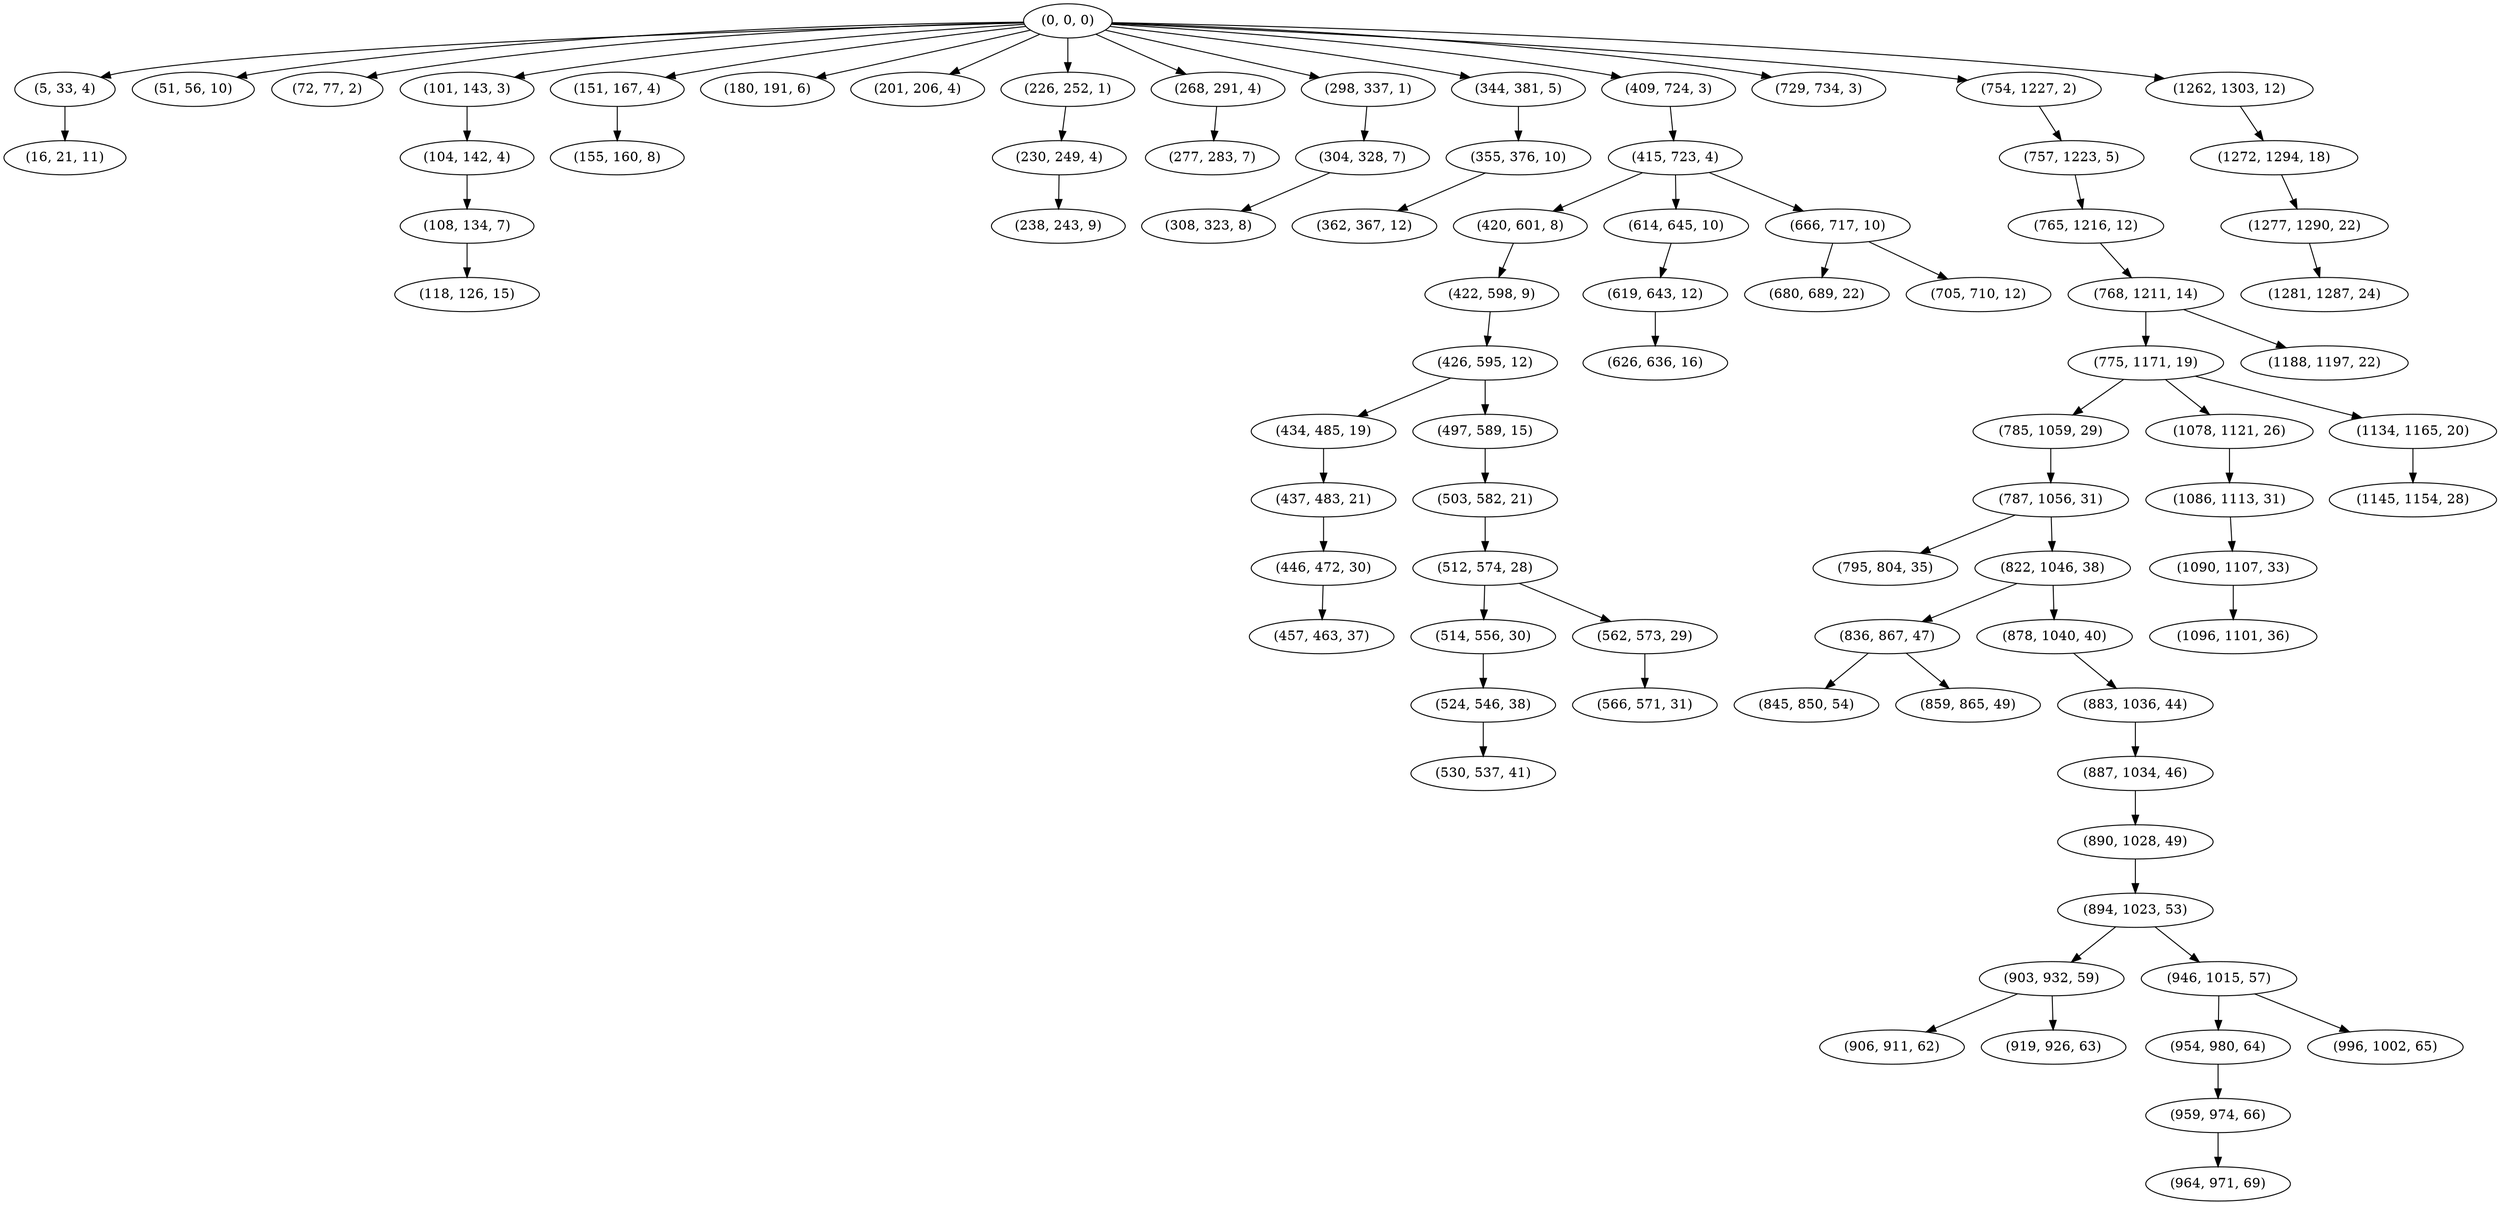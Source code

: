 digraph tree {
    "(0, 0, 0)";
    "(5, 33, 4)";
    "(16, 21, 11)";
    "(51, 56, 10)";
    "(72, 77, 2)";
    "(101, 143, 3)";
    "(104, 142, 4)";
    "(108, 134, 7)";
    "(118, 126, 15)";
    "(151, 167, 4)";
    "(155, 160, 8)";
    "(180, 191, 6)";
    "(201, 206, 4)";
    "(226, 252, 1)";
    "(230, 249, 4)";
    "(238, 243, 9)";
    "(268, 291, 4)";
    "(277, 283, 7)";
    "(298, 337, 1)";
    "(304, 328, 7)";
    "(308, 323, 8)";
    "(344, 381, 5)";
    "(355, 376, 10)";
    "(362, 367, 12)";
    "(409, 724, 3)";
    "(415, 723, 4)";
    "(420, 601, 8)";
    "(422, 598, 9)";
    "(426, 595, 12)";
    "(434, 485, 19)";
    "(437, 483, 21)";
    "(446, 472, 30)";
    "(457, 463, 37)";
    "(497, 589, 15)";
    "(503, 582, 21)";
    "(512, 574, 28)";
    "(514, 556, 30)";
    "(524, 546, 38)";
    "(530, 537, 41)";
    "(562, 573, 29)";
    "(566, 571, 31)";
    "(614, 645, 10)";
    "(619, 643, 12)";
    "(626, 636, 16)";
    "(666, 717, 10)";
    "(680, 689, 22)";
    "(705, 710, 12)";
    "(729, 734, 3)";
    "(754, 1227, 2)";
    "(757, 1223, 5)";
    "(765, 1216, 12)";
    "(768, 1211, 14)";
    "(775, 1171, 19)";
    "(785, 1059, 29)";
    "(787, 1056, 31)";
    "(795, 804, 35)";
    "(822, 1046, 38)";
    "(836, 867, 47)";
    "(845, 850, 54)";
    "(859, 865, 49)";
    "(878, 1040, 40)";
    "(883, 1036, 44)";
    "(887, 1034, 46)";
    "(890, 1028, 49)";
    "(894, 1023, 53)";
    "(903, 932, 59)";
    "(906, 911, 62)";
    "(919, 926, 63)";
    "(946, 1015, 57)";
    "(954, 980, 64)";
    "(959, 974, 66)";
    "(964, 971, 69)";
    "(996, 1002, 65)";
    "(1078, 1121, 26)";
    "(1086, 1113, 31)";
    "(1090, 1107, 33)";
    "(1096, 1101, 36)";
    "(1134, 1165, 20)";
    "(1145, 1154, 28)";
    "(1188, 1197, 22)";
    "(1262, 1303, 12)";
    "(1272, 1294, 18)";
    "(1277, 1290, 22)";
    "(1281, 1287, 24)";
    "(0, 0, 0)" -> "(5, 33, 4)";
    "(0, 0, 0)" -> "(51, 56, 10)";
    "(0, 0, 0)" -> "(72, 77, 2)";
    "(0, 0, 0)" -> "(101, 143, 3)";
    "(0, 0, 0)" -> "(151, 167, 4)";
    "(0, 0, 0)" -> "(180, 191, 6)";
    "(0, 0, 0)" -> "(201, 206, 4)";
    "(0, 0, 0)" -> "(226, 252, 1)";
    "(0, 0, 0)" -> "(268, 291, 4)";
    "(0, 0, 0)" -> "(298, 337, 1)";
    "(0, 0, 0)" -> "(344, 381, 5)";
    "(0, 0, 0)" -> "(409, 724, 3)";
    "(0, 0, 0)" -> "(729, 734, 3)";
    "(0, 0, 0)" -> "(754, 1227, 2)";
    "(0, 0, 0)" -> "(1262, 1303, 12)";
    "(5, 33, 4)" -> "(16, 21, 11)";
    "(101, 143, 3)" -> "(104, 142, 4)";
    "(104, 142, 4)" -> "(108, 134, 7)";
    "(108, 134, 7)" -> "(118, 126, 15)";
    "(151, 167, 4)" -> "(155, 160, 8)";
    "(226, 252, 1)" -> "(230, 249, 4)";
    "(230, 249, 4)" -> "(238, 243, 9)";
    "(268, 291, 4)" -> "(277, 283, 7)";
    "(298, 337, 1)" -> "(304, 328, 7)";
    "(304, 328, 7)" -> "(308, 323, 8)";
    "(344, 381, 5)" -> "(355, 376, 10)";
    "(355, 376, 10)" -> "(362, 367, 12)";
    "(409, 724, 3)" -> "(415, 723, 4)";
    "(415, 723, 4)" -> "(420, 601, 8)";
    "(415, 723, 4)" -> "(614, 645, 10)";
    "(415, 723, 4)" -> "(666, 717, 10)";
    "(420, 601, 8)" -> "(422, 598, 9)";
    "(422, 598, 9)" -> "(426, 595, 12)";
    "(426, 595, 12)" -> "(434, 485, 19)";
    "(426, 595, 12)" -> "(497, 589, 15)";
    "(434, 485, 19)" -> "(437, 483, 21)";
    "(437, 483, 21)" -> "(446, 472, 30)";
    "(446, 472, 30)" -> "(457, 463, 37)";
    "(497, 589, 15)" -> "(503, 582, 21)";
    "(503, 582, 21)" -> "(512, 574, 28)";
    "(512, 574, 28)" -> "(514, 556, 30)";
    "(512, 574, 28)" -> "(562, 573, 29)";
    "(514, 556, 30)" -> "(524, 546, 38)";
    "(524, 546, 38)" -> "(530, 537, 41)";
    "(562, 573, 29)" -> "(566, 571, 31)";
    "(614, 645, 10)" -> "(619, 643, 12)";
    "(619, 643, 12)" -> "(626, 636, 16)";
    "(666, 717, 10)" -> "(680, 689, 22)";
    "(666, 717, 10)" -> "(705, 710, 12)";
    "(754, 1227, 2)" -> "(757, 1223, 5)";
    "(757, 1223, 5)" -> "(765, 1216, 12)";
    "(765, 1216, 12)" -> "(768, 1211, 14)";
    "(768, 1211, 14)" -> "(775, 1171, 19)";
    "(768, 1211, 14)" -> "(1188, 1197, 22)";
    "(775, 1171, 19)" -> "(785, 1059, 29)";
    "(775, 1171, 19)" -> "(1078, 1121, 26)";
    "(775, 1171, 19)" -> "(1134, 1165, 20)";
    "(785, 1059, 29)" -> "(787, 1056, 31)";
    "(787, 1056, 31)" -> "(795, 804, 35)";
    "(787, 1056, 31)" -> "(822, 1046, 38)";
    "(822, 1046, 38)" -> "(836, 867, 47)";
    "(822, 1046, 38)" -> "(878, 1040, 40)";
    "(836, 867, 47)" -> "(845, 850, 54)";
    "(836, 867, 47)" -> "(859, 865, 49)";
    "(878, 1040, 40)" -> "(883, 1036, 44)";
    "(883, 1036, 44)" -> "(887, 1034, 46)";
    "(887, 1034, 46)" -> "(890, 1028, 49)";
    "(890, 1028, 49)" -> "(894, 1023, 53)";
    "(894, 1023, 53)" -> "(903, 932, 59)";
    "(894, 1023, 53)" -> "(946, 1015, 57)";
    "(903, 932, 59)" -> "(906, 911, 62)";
    "(903, 932, 59)" -> "(919, 926, 63)";
    "(946, 1015, 57)" -> "(954, 980, 64)";
    "(946, 1015, 57)" -> "(996, 1002, 65)";
    "(954, 980, 64)" -> "(959, 974, 66)";
    "(959, 974, 66)" -> "(964, 971, 69)";
    "(1078, 1121, 26)" -> "(1086, 1113, 31)";
    "(1086, 1113, 31)" -> "(1090, 1107, 33)";
    "(1090, 1107, 33)" -> "(1096, 1101, 36)";
    "(1134, 1165, 20)" -> "(1145, 1154, 28)";
    "(1262, 1303, 12)" -> "(1272, 1294, 18)";
    "(1272, 1294, 18)" -> "(1277, 1290, 22)";
    "(1277, 1290, 22)" -> "(1281, 1287, 24)";
}
